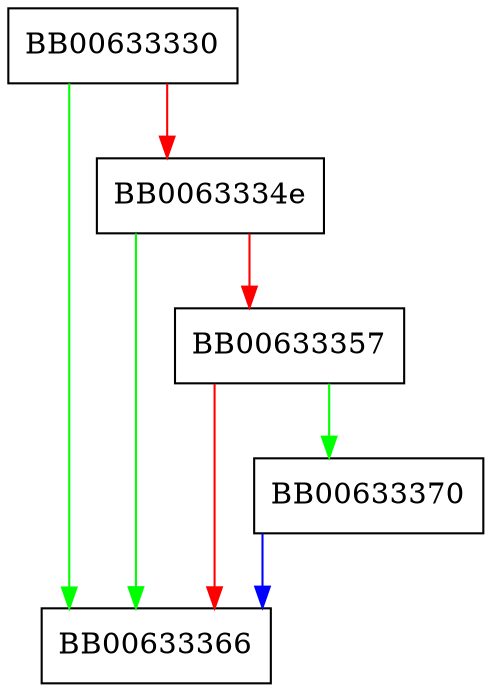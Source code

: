 digraph ossl_rsa_pss_decode {
  node [shape="box"];
  graph [splines=ortho];
  BB00633330 -> BB00633366 [color="green"];
  BB00633330 -> BB0063334e [color="red"];
  BB0063334e -> BB00633366 [color="green"];
  BB0063334e -> BB00633357 [color="red"];
  BB00633357 -> BB00633370 [color="green"];
  BB00633357 -> BB00633366 [color="red"];
  BB00633370 -> BB00633366 [color="blue"];
}